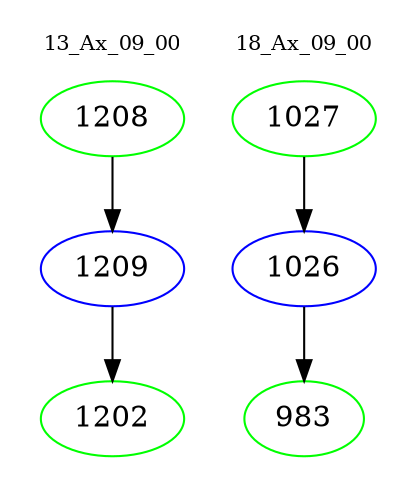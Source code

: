 digraph{
subgraph cluster_0 {
color = white
label = "13_Ax_09_00";
fontsize=10;
T0_1208 [label="1208", color="green"]
T0_1208 -> T0_1209 [color="black"]
T0_1209 [label="1209", color="blue"]
T0_1209 -> T0_1202 [color="black"]
T0_1202 [label="1202", color="green"]
}
subgraph cluster_1 {
color = white
label = "18_Ax_09_00";
fontsize=10;
T1_1027 [label="1027", color="green"]
T1_1027 -> T1_1026 [color="black"]
T1_1026 [label="1026", color="blue"]
T1_1026 -> T1_983 [color="black"]
T1_983 [label="983", color="green"]
}
}

